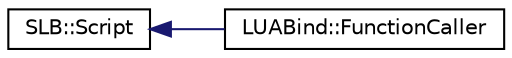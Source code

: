 digraph "Graphical Class Hierarchy"
{
  edge [fontname="Helvetica",fontsize="10",labelfontname="Helvetica",labelfontsize="10"];
  node [fontname="Helvetica",fontsize="10",shape=record];
  rankdir="LR";
  Node1 [label="SLB::Script",height=0.2,width=0.4,color="black", fillcolor="white", style="filled",URL="$classSLB_1_1Script.html"];
  Node1 -> Node2 [dir="back",color="midnightblue",fontsize="10",style="solid",fontname="Helvetica"];
  Node2 [label="LUABind::FunctionCaller",height=0.2,width=0.4,color="black", fillcolor="white", style="filled",URL="$structLUABind_1_1FunctionCaller.html"];
}
